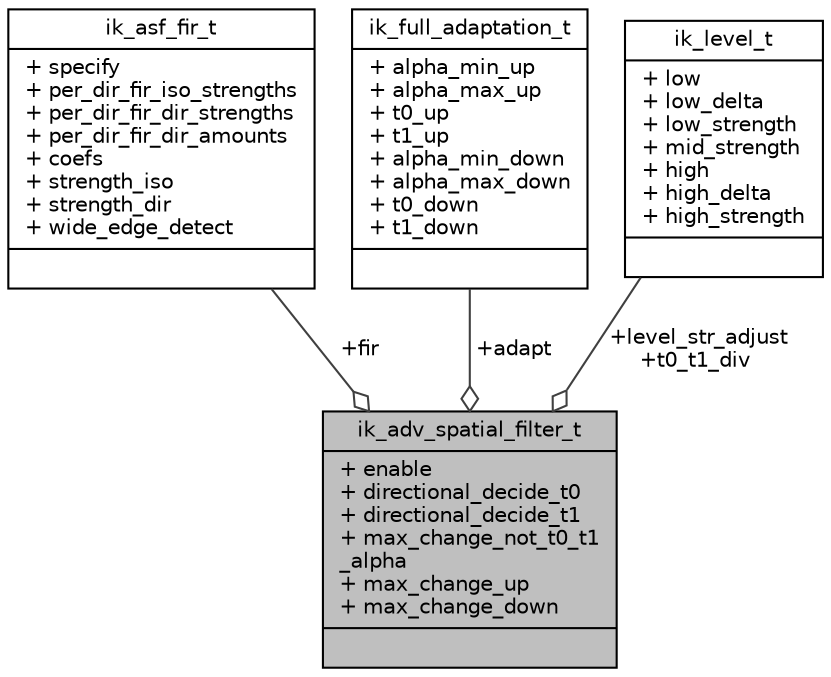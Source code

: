 digraph "ik_adv_spatial_filter_t"
{
 // INTERACTIVE_SVG=YES
 // LATEX_PDF_SIZE
  bgcolor="transparent";
  edge [fontname="Helvetica",fontsize="10",labelfontname="Helvetica",labelfontsize="10"];
  node [fontname="Helvetica",fontsize="10",shape=record];
  Node1 [label="{ik_adv_spatial_filter_t\n|+ enable\l+ directional_decide_t0\l+ directional_decide_t1\l+ max_change_not_t0_t1\l_alpha\l+ max_change_up\l+ max_change_down\l|}",height=0.2,width=0.4,color="black", fillcolor="grey75", style="filled", fontcolor="black",tooltip=" "];
  Node2 -> Node1 [color="grey25",fontsize="10",style="solid",label=" +fir" ,arrowhead="odiamond",fontname="Helvetica"];
  Node2 [label="{ik_asf_fir_t\n|+ specify\l+ per_dir_fir_iso_strengths\l+ per_dir_fir_dir_strengths\l+ per_dir_fir_dir_amounts\l+ coefs\l+ strength_iso\l+ strength_dir\l+ wide_edge_detect\l|}",height=0.2,width=0.4,color="black",URL="$d9/d62/structik__asf__fir__t.html",tooltip=" "];
  Node3 -> Node1 [color="grey25",fontsize="10",style="solid",label=" +adapt" ,arrowhead="odiamond",fontname="Helvetica"];
  Node3 [label="{ik_full_adaptation_t\n|+ alpha_min_up\l+ alpha_max_up\l+ t0_up\l+ t1_up\l+ alpha_min_down\l+ alpha_max_down\l+ t0_down\l+ t1_down\l|}",height=0.2,width=0.4,color="black",URL="$db/de9/structik__full__adaptation__t.html",tooltip=" "];
  Node4 -> Node1 [color="grey25",fontsize="10",style="solid",label=" +level_str_adjust\n+t0_t1_div" ,arrowhead="odiamond",fontname="Helvetica"];
  Node4 [label="{ik_level_t\n|+ low\l+ low_delta\l+ low_strength\l+ mid_strength\l+ high\l+ high_delta\l+ high_strength\l|}",height=0.2,width=0.4,color="black",URL="$de/d28/structik__level__t.html",tooltip=" "];
}
